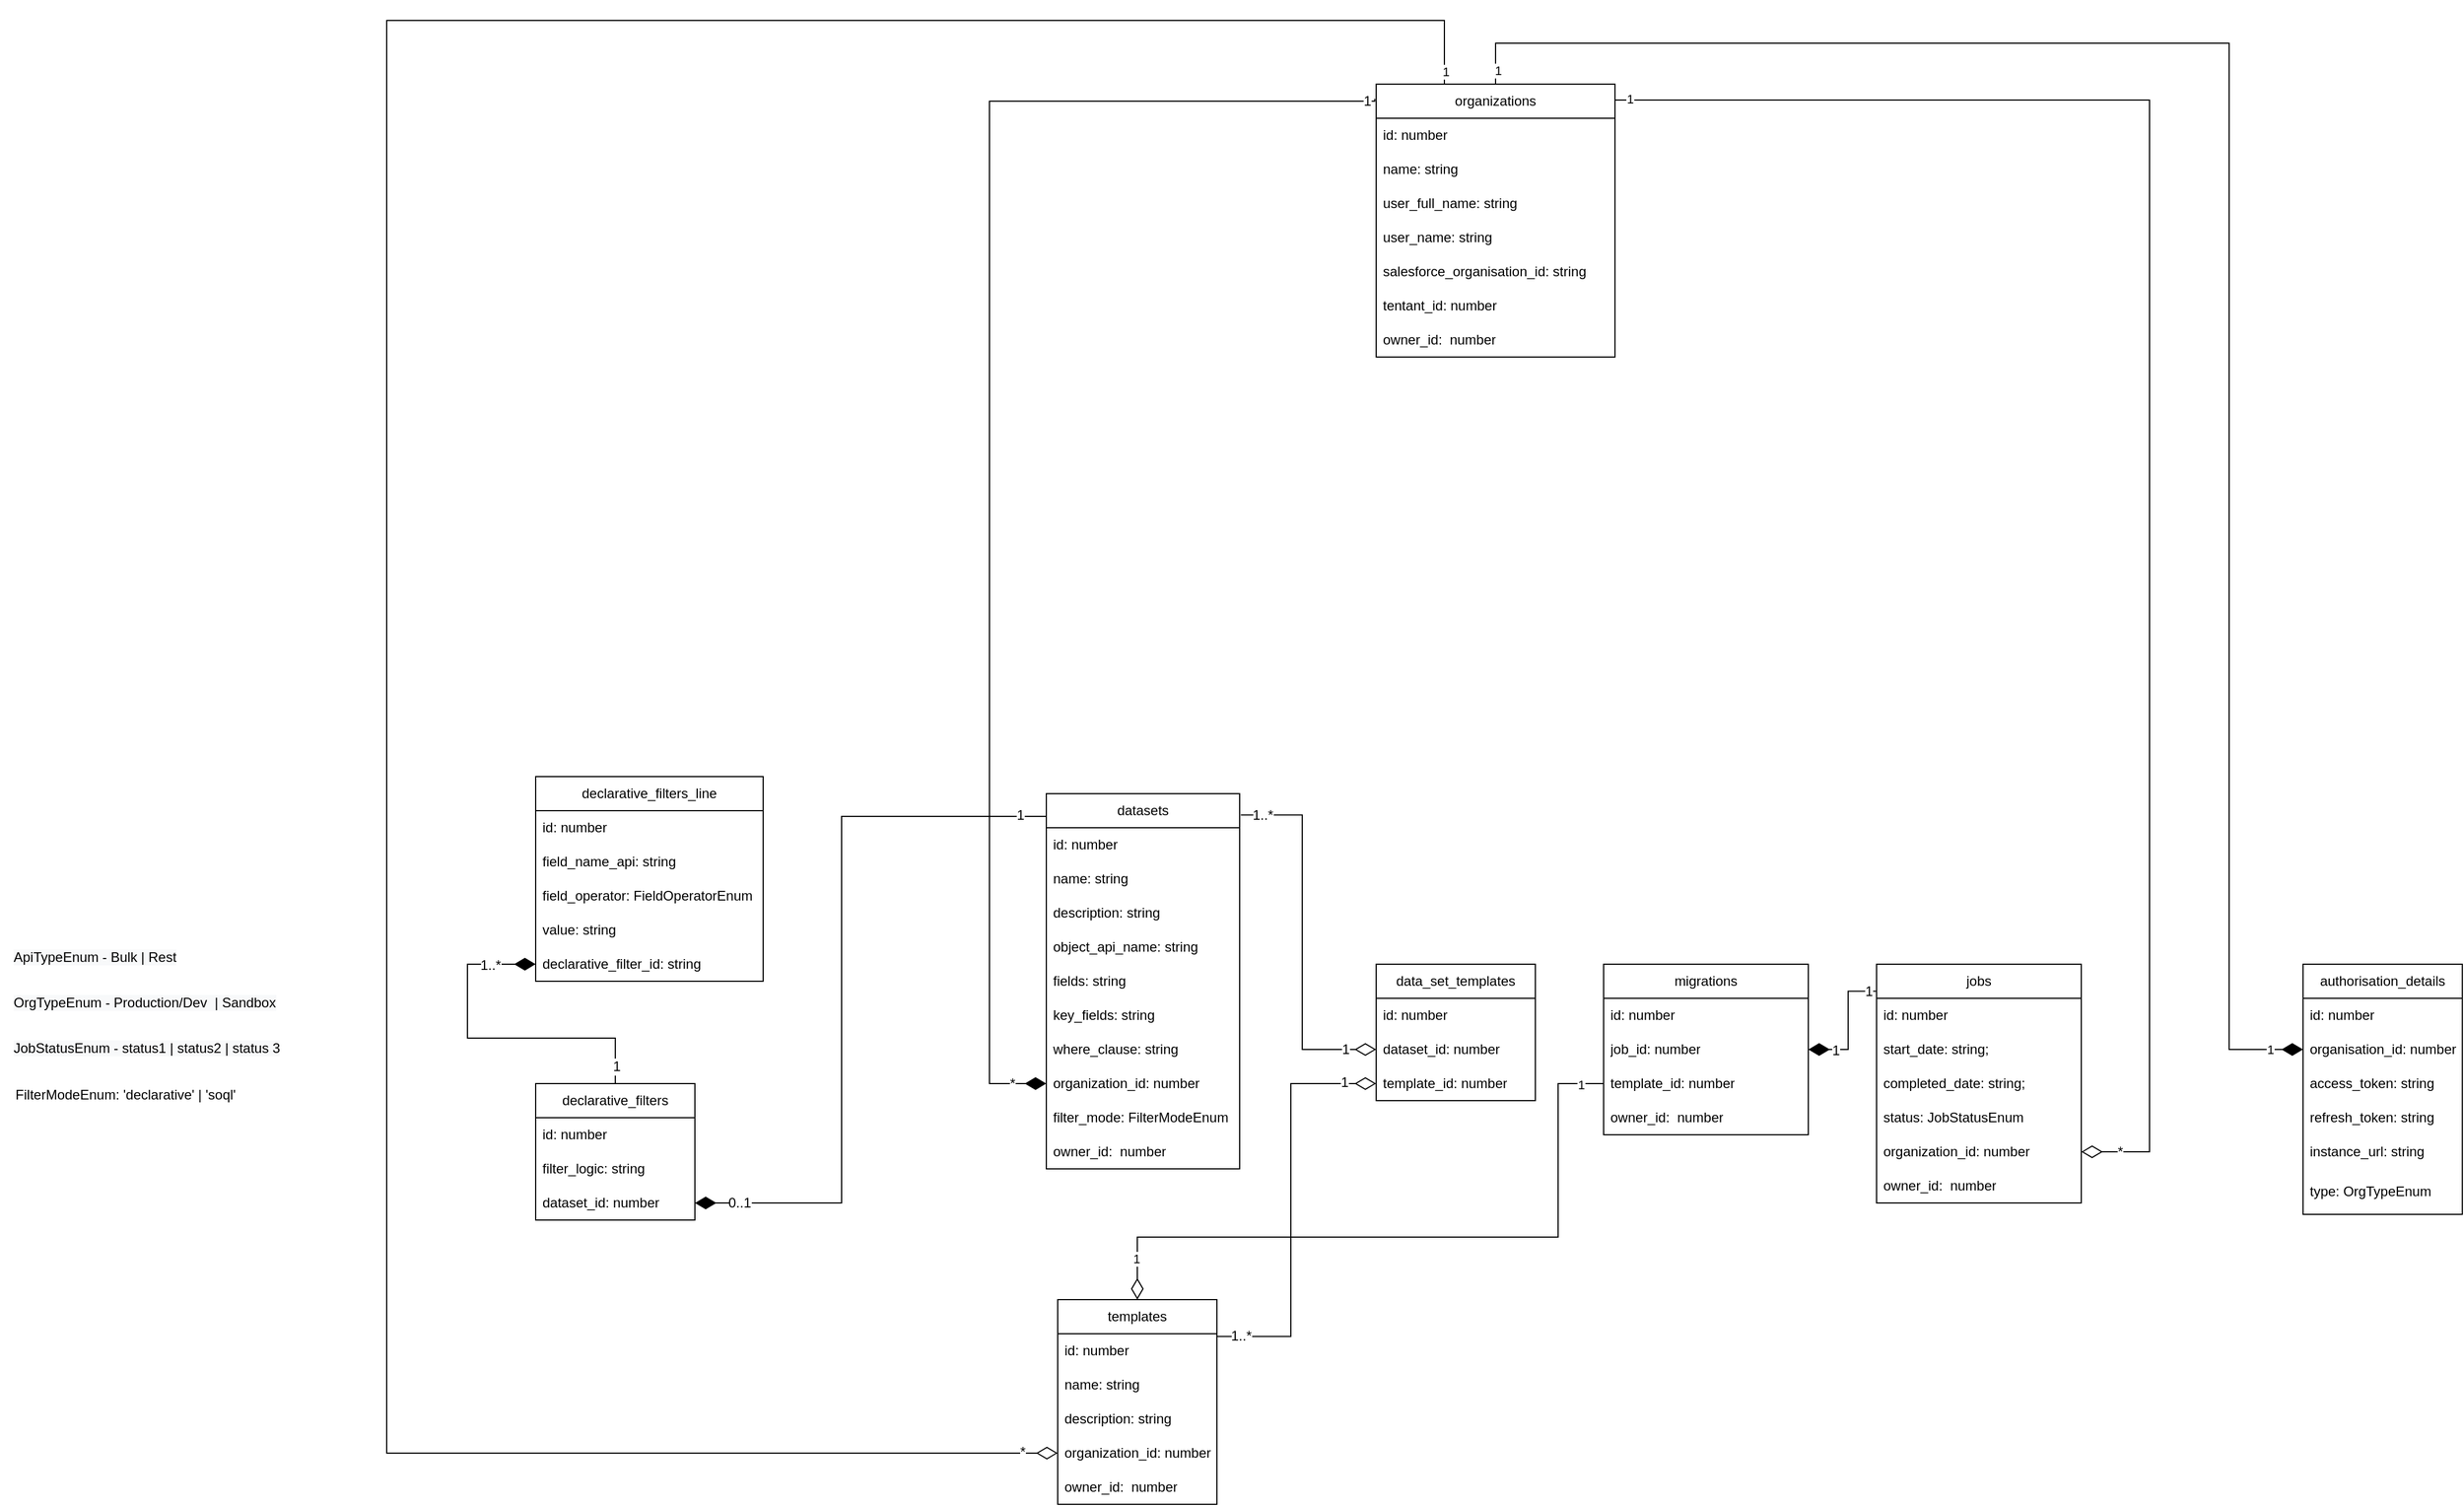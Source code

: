 <mxfile version="20.6.0" type="github">
  <diagram name="Page-1" id="e7e014a7-5840-1c2e-5031-d8a46d1fe8dd">
    <mxGraphModel dx="4011" dy="5071" grid="1" gridSize="10" guides="1" tooltips="1" connect="1" arrows="1" fold="1" page="1" pageScale="1" pageWidth="1169" pageHeight="826" background="#FFFFFF" math="0" shadow="0">
      <root>
        <mxCell id="0" />
        <mxCell id="1" parent="0" />
        <mxCell id="zXjXQGAB1eJmzjoNLeGS-54" style="edgeStyle=orthogonalEdgeStyle;rounded=0;orthogonalLoop=1;jettySize=auto;html=1;entryX=0;entryY=0.5;entryDx=0;entryDy=0;exitX=1.006;exitY=0.057;exitDx=0;exitDy=0;exitPerimeter=0;endArrow=diamondThin;endFill=0;endSize=16;" parent="1" source="zXjXQGAB1eJmzjoNLeGS-1" target="zXjXQGAB1eJmzjoNLeGS-10" edge="1">
          <mxGeometry relative="1" as="geometry" />
        </mxCell>
        <mxCell id="zXjXQGAB1eJmzjoNLeGS-259" value="1" style="edgeLabel;html=1;align=center;verticalAlign=middle;resizable=0;points=[];fontSize=12;" parent="zXjXQGAB1eJmzjoNLeGS-54" vertex="1" connectable="0">
          <mxGeometry x="0.83" relative="1" as="geometry">
            <mxPoint as="offset" />
          </mxGeometry>
        </mxCell>
        <mxCell id="zXjXQGAB1eJmzjoNLeGS-265" value="1..*" style="edgeLabel;html=1;align=center;verticalAlign=middle;resizable=0;points=[];fontSize=12;" parent="zXjXQGAB1eJmzjoNLeGS-54" vertex="1" connectable="0">
          <mxGeometry x="-0.936" relative="1" as="geometry">
            <mxPoint x="8" as="offset" />
          </mxGeometry>
        </mxCell>
        <mxCell id="zXjXQGAB1eJmzjoNLeGS-239" style="edgeStyle=orthogonalEdgeStyle;rounded=0;orthogonalLoop=1;jettySize=auto;html=1;entryX=1;entryY=0.5;entryDx=0;entryDy=0;strokeWidth=1;fontSize=12;endArrow=diamondThin;endFill=1;endSize=16;" parent="1" source="zXjXQGAB1eJmzjoNLeGS-1" target="zXjXQGAB1eJmzjoNLeGS-218" edge="1">
          <mxGeometry relative="1" as="geometry">
            <Array as="points">
              <mxPoint x="-840" y="-2610" />
              <mxPoint x="-840" y="-2270" />
            </Array>
          </mxGeometry>
        </mxCell>
        <mxCell id="zXjXQGAB1eJmzjoNLeGS-263" value="0..1" style="edgeLabel;html=1;align=center;verticalAlign=middle;resizable=0;points=[];fontSize=12;" parent="zXjXQGAB1eJmzjoNLeGS-239" vertex="1" connectable="0">
          <mxGeometry x="0.868" y="-1" relative="1" as="geometry">
            <mxPoint x="-4" y="1" as="offset" />
          </mxGeometry>
        </mxCell>
        <mxCell id="zXjXQGAB1eJmzjoNLeGS-264" value="1" style="edgeLabel;html=1;align=center;verticalAlign=middle;resizable=0;points=[];fontSize=12;" parent="zXjXQGAB1eJmzjoNLeGS-239" vertex="1" connectable="0">
          <mxGeometry x="-0.898" y="-1" relative="1" as="geometry">
            <mxPoint x="10" as="offset" />
          </mxGeometry>
        </mxCell>
        <mxCell id="zXjXQGAB1eJmzjoNLeGS-1" value="datasets" style="swimlane;fontStyle=0;childLayout=stackLayout;horizontal=1;startSize=30;horizontalStack=0;resizeParent=1;resizeParentMax=0;resizeLast=0;collapsible=1;marginBottom=0;whiteSpace=wrap;html=1;strokeColor=default;" parent="1" vertex="1">
          <mxGeometry x="-660" y="-2630" width="170" height="330" as="geometry">
            <mxRectangle x="-750" y="-2430" width="180" height="30" as="alternateBounds" />
          </mxGeometry>
        </mxCell>
        <mxCell id="zXjXQGAB1eJmzjoNLeGS-3" value="id: number" style="text;strokeColor=none;fillColor=none;align=left;verticalAlign=middle;spacingLeft=4;spacingRight=4;overflow=hidden;points=[[0,0.5],[1,0.5]];portConstraint=eastwest;rotatable=0;whiteSpace=wrap;html=1;" parent="zXjXQGAB1eJmzjoNLeGS-1" vertex="1">
          <mxGeometry y="30" width="170" height="30" as="geometry" />
        </mxCell>
        <mxCell id="zXjXQGAB1eJmzjoNLeGS-4" value="name: string" style="text;strokeColor=none;fillColor=none;align=left;verticalAlign=middle;spacingLeft=4;spacingRight=4;overflow=hidden;points=[[0,0.5],[1,0.5]];portConstraint=eastwest;rotatable=0;whiteSpace=wrap;html=1;" parent="zXjXQGAB1eJmzjoNLeGS-1" vertex="1">
          <mxGeometry y="60" width="170" height="30" as="geometry" />
        </mxCell>
        <mxCell id="zXjXQGAB1eJmzjoNLeGS-35" value="description: string" style="text;strokeColor=none;fillColor=none;align=left;verticalAlign=middle;spacingLeft=4;spacingRight=4;overflow=hidden;points=[[0,0.5],[1,0.5]];portConstraint=eastwest;rotatable=0;whiteSpace=wrap;html=1;" parent="zXjXQGAB1eJmzjoNLeGS-1" vertex="1">
          <mxGeometry y="90" width="170" height="30" as="geometry" />
        </mxCell>
        <mxCell id="zXjXQGAB1eJmzjoNLeGS-34" value="object_api_name: string&amp;nbsp;" style="text;strokeColor=none;fillColor=none;align=left;verticalAlign=middle;spacingLeft=4;spacingRight=4;overflow=hidden;points=[[0,0.5],[1,0.5]];portConstraint=eastwest;rotatable=0;whiteSpace=wrap;html=1;" parent="zXjXQGAB1eJmzjoNLeGS-1" vertex="1">
          <mxGeometry y="120" width="170" height="30" as="geometry" />
        </mxCell>
        <mxCell id="zXjXQGAB1eJmzjoNLeGS-32" value="fields: string" style="text;strokeColor=none;fillColor=none;align=left;verticalAlign=middle;spacingLeft=4;spacingRight=4;overflow=hidden;points=[[0,0.5],[1,0.5]];portConstraint=eastwest;rotatable=0;whiteSpace=wrap;html=1;" parent="zXjXQGAB1eJmzjoNLeGS-1" vertex="1">
          <mxGeometry y="150" width="170" height="30" as="geometry" />
        </mxCell>
        <mxCell id="zXjXQGAB1eJmzjoNLeGS-214" value="key_fields: string" style="text;strokeColor=none;fillColor=none;align=left;verticalAlign=middle;spacingLeft=4;spacingRight=4;overflow=hidden;points=[[0,0.5],[1,0.5]];portConstraint=eastwest;rotatable=0;whiteSpace=wrap;html=1;" parent="zXjXQGAB1eJmzjoNLeGS-1" vertex="1">
          <mxGeometry y="180" width="170" height="30" as="geometry" />
        </mxCell>
        <mxCell id="zXjXQGAB1eJmzjoNLeGS-36" value="where_clause: string" style="text;strokeColor=none;fillColor=none;align=left;verticalAlign=middle;spacingLeft=4;spacingRight=4;overflow=hidden;points=[[0,0.5],[1,0.5]];portConstraint=eastwest;rotatable=0;whiteSpace=wrap;html=1;" parent="zXjXQGAB1eJmzjoNLeGS-1" vertex="1">
          <mxGeometry y="210" width="170" height="30" as="geometry" />
        </mxCell>
        <mxCell id="zXjXQGAB1eJmzjoNLeGS-76" value="organization_id: number" style="text;strokeColor=none;fillColor=none;align=left;verticalAlign=middle;spacingLeft=4;spacingRight=4;overflow=hidden;points=[[0,0.5],[1,0.5]];portConstraint=eastwest;rotatable=0;whiteSpace=wrap;html=1;" parent="zXjXQGAB1eJmzjoNLeGS-1" vertex="1">
          <mxGeometry y="240" width="170" height="30" as="geometry" />
        </mxCell>
        <mxCell id="zXjXQGAB1eJmzjoNLeGS-43" value="filter_mode: FilterModeEnum" style="text;strokeColor=none;fillColor=none;align=left;verticalAlign=middle;spacingLeft=4;spacingRight=4;overflow=hidden;points=[[0,0.5],[1,0.5]];portConstraint=eastwest;rotatable=0;whiteSpace=wrap;html=1;" parent="zXjXQGAB1eJmzjoNLeGS-1" vertex="1">
          <mxGeometry y="270" width="170" height="30" as="geometry" />
        </mxCell>
        <mxCell id="zXjXQGAB1eJmzjoNLeGS-188" value="owner_id:&amp;nbsp; number" style="text;strokeColor=none;fillColor=none;align=left;verticalAlign=middle;spacingLeft=4;spacingRight=4;overflow=hidden;points=[[0,0.5],[1,0.5]];portConstraint=eastwest;rotatable=0;whiteSpace=wrap;html=1;" parent="zXjXQGAB1eJmzjoNLeGS-1" vertex="1">
          <mxGeometry y="300" width="170" height="30" as="geometry" />
        </mxCell>
        <mxCell id="zXjXQGAB1eJmzjoNLeGS-55" style="edgeStyle=orthogonalEdgeStyle;rounded=0;orthogonalLoop=1;jettySize=auto;html=1;entryX=0;entryY=0.5;entryDx=0;entryDy=0;exitX=0.996;exitY=0.18;exitDx=0;exitDy=0;exitPerimeter=0;endArrow=diamondThin;endFill=0;endSize=16;" parent="1" source="zXjXQGAB1eJmzjoNLeGS-5" target="zXjXQGAB1eJmzjoNLeGS-39" edge="1">
          <mxGeometry relative="1" as="geometry" />
        </mxCell>
        <mxCell id="zXjXQGAB1eJmzjoNLeGS-260" value="1" style="edgeLabel;html=1;align=center;verticalAlign=middle;resizable=0;points=[];fontSize=12;" parent="zXjXQGAB1eJmzjoNLeGS-55" vertex="1" connectable="0">
          <mxGeometry x="0.847" y="1" relative="1" as="geometry">
            <mxPoint as="offset" />
          </mxGeometry>
        </mxCell>
        <mxCell id="zXjXQGAB1eJmzjoNLeGS-268" value="1..*" style="edgeLabel;html=1;align=center;verticalAlign=middle;resizable=0;points=[];fontSize=12;" parent="zXjXQGAB1eJmzjoNLeGS-55" vertex="1" connectable="0">
          <mxGeometry x="-0.923" y="1" relative="1" as="geometry">
            <mxPoint x="7" as="offset" />
          </mxGeometry>
        </mxCell>
        <mxCell id="zXjXQGAB1eJmzjoNLeGS-5" value="templates" style="swimlane;fontStyle=0;childLayout=stackLayout;horizontal=1;startSize=30;horizontalStack=0;resizeParent=1;resizeParentMax=0;resizeLast=0;collapsible=1;marginBottom=0;whiteSpace=wrap;html=1;strokeColor=default;" parent="1" vertex="1">
          <mxGeometry x="-650" y="-2185" width="140" height="180" as="geometry">
            <mxRectangle x="-760" y="-2170" width="180" height="30" as="alternateBounds" />
          </mxGeometry>
        </mxCell>
        <mxCell id="zXjXQGAB1eJmzjoNLeGS-6" value="id: number" style="text;strokeColor=none;fillColor=none;align=left;verticalAlign=middle;spacingLeft=4;spacingRight=4;overflow=hidden;points=[[0,0.5],[1,0.5]];portConstraint=eastwest;rotatable=0;whiteSpace=wrap;html=1;" parent="zXjXQGAB1eJmzjoNLeGS-5" vertex="1">
          <mxGeometry y="30" width="140" height="30" as="geometry" />
        </mxCell>
        <mxCell id="zXjXQGAB1eJmzjoNLeGS-7" value="name: string" style="text;strokeColor=none;fillColor=none;align=left;verticalAlign=middle;spacingLeft=4;spacingRight=4;overflow=hidden;points=[[0,0.5],[1,0.5]];portConstraint=eastwest;rotatable=0;whiteSpace=wrap;html=1;" parent="zXjXQGAB1eJmzjoNLeGS-5" vertex="1">
          <mxGeometry y="60" width="140" height="30" as="geometry" />
        </mxCell>
        <mxCell id="zXjXQGAB1eJmzjoNLeGS-138" value="description: string" style="text;strokeColor=none;fillColor=none;align=left;verticalAlign=middle;spacingLeft=4;spacingRight=4;overflow=hidden;points=[[0,0.5],[1,0.5]];portConstraint=eastwest;rotatable=0;whiteSpace=wrap;html=1;" parent="zXjXQGAB1eJmzjoNLeGS-5" vertex="1">
          <mxGeometry y="90" width="140" height="30" as="geometry" />
        </mxCell>
        <mxCell id="zXjXQGAB1eJmzjoNLeGS-184" value="organization_id: number" style="text;strokeColor=none;fillColor=none;align=left;verticalAlign=middle;spacingLeft=4;spacingRight=4;overflow=hidden;points=[[0,0.5],[1,0.5]];portConstraint=eastwest;rotatable=0;whiteSpace=wrap;html=1;" parent="zXjXQGAB1eJmzjoNLeGS-5" vertex="1">
          <mxGeometry y="120" width="140" height="30" as="geometry" />
        </mxCell>
        <mxCell id="zXjXQGAB1eJmzjoNLeGS-195" value="owner_id:&amp;nbsp; number" style="text;strokeColor=none;fillColor=none;align=left;verticalAlign=middle;spacingLeft=4;spacingRight=4;overflow=hidden;points=[[0,0.5],[1,0.5]];portConstraint=eastwest;rotatable=0;whiteSpace=wrap;html=1;" parent="zXjXQGAB1eJmzjoNLeGS-5" vertex="1">
          <mxGeometry y="150" width="140" height="30" as="geometry" />
        </mxCell>
        <mxCell id="zXjXQGAB1eJmzjoNLeGS-8" value="data_set_templates" style="swimlane;fontStyle=0;childLayout=stackLayout;horizontal=1;startSize=30;horizontalStack=0;resizeParent=1;resizeParentMax=0;resizeLast=0;collapsible=1;marginBottom=0;whiteSpace=wrap;html=1;strokeColor=default;" parent="1" vertex="1">
          <mxGeometry x="-370" y="-2480" width="140" height="120" as="geometry">
            <mxRectangle x="-460" y="-2330" width="180" height="30" as="alternateBounds" />
          </mxGeometry>
        </mxCell>
        <mxCell id="zXjXQGAB1eJmzjoNLeGS-9" value="id: number" style="text;strokeColor=none;fillColor=none;align=left;verticalAlign=middle;spacingLeft=4;spacingRight=4;overflow=hidden;points=[[0,0.5],[1,0.5]];portConstraint=eastwest;rotatable=0;whiteSpace=wrap;html=1;" parent="zXjXQGAB1eJmzjoNLeGS-8" vertex="1">
          <mxGeometry y="30" width="140" height="30" as="geometry" />
        </mxCell>
        <mxCell id="zXjXQGAB1eJmzjoNLeGS-10" value="dataset_id: number" style="text;strokeColor=none;fillColor=none;align=left;verticalAlign=middle;spacingLeft=4;spacingRight=4;overflow=hidden;points=[[0,0.5],[1,0.5]];portConstraint=eastwest;rotatable=0;whiteSpace=wrap;html=1;" parent="zXjXQGAB1eJmzjoNLeGS-8" vertex="1">
          <mxGeometry y="60" width="140" height="30" as="geometry" />
        </mxCell>
        <mxCell id="zXjXQGAB1eJmzjoNLeGS-39" value="template_id: number" style="text;strokeColor=none;fillColor=none;align=left;verticalAlign=middle;spacingLeft=4;spacingRight=4;overflow=hidden;points=[[0,0.5],[1,0.5]];portConstraint=eastwest;rotatable=0;whiteSpace=wrap;html=1;" parent="zXjXQGAB1eJmzjoNLeGS-8" vertex="1">
          <mxGeometry y="90" width="140" height="30" as="geometry" />
        </mxCell>
        <mxCell id="zXjXQGAB1eJmzjoNLeGS-147" style="edgeStyle=orthogonalEdgeStyle;rounded=0;orthogonalLoop=1;jettySize=auto;html=1;entryX=1;entryY=0.5;entryDx=0;entryDy=0;strokeWidth=1;fontSize=12;endArrow=diamondThin;endFill=1;endSize=16;exitX=-0.003;exitY=0.113;exitDx=0;exitDy=0;exitPerimeter=0;" parent="1" source="zXjXQGAB1eJmzjoNLeGS-11" target="zXjXQGAB1eJmzjoNLeGS-83" edge="1">
          <mxGeometry relative="1" as="geometry" />
        </mxCell>
        <mxCell id="zXjXQGAB1eJmzjoNLeGS-254" value="1" style="edgeLabel;html=1;align=center;verticalAlign=middle;resizable=0;points=[];fontSize=12;" parent="zXjXQGAB1eJmzjoNLeGS-147" vertex="1" connectable="0">
          <mxGeometry x="-0.872" relative="1" as="geometry">
            <mxPoint as="offset" />
          </mxGeometry>
        </mxCell>
        <mxCell id="zXjXQGAB1eJmzjoNLeGS-255" value="1" style="edgeLabel;html=1;align=center;verticalAlign=middle;resizable=0;points=[];fontSize=12;" parent="zXjXQGAB1eJmzjoNLeGS-147" vertex="1" connectable="0">
          <mxGeometry x="0.575" y="1" relative="1" as="geometry">
            <mxPoint as="offset" />
          </mxGeometry>
        </mxCell>
        <mxCell id="zXjXQGAB1eJmzjoNLeGS-11" value="jobs" style="swimlane;fontStyle=0;childLayout=stackLayout;horizontal=1;startSize=30;horizontalStack=0;resizeParent=1;resizeParentMax=0;resizeLast=0;collapsible=1;marginBottom=0;whiteSpace=wrap;html=1;strokeColor=default;" parent="1" vertex="1">
          <mxGeometry x="70" y="-2480" width="180" height="210" as="geometry">
            <mxRectangle x="-180" y="-2360" width="180" height="30" as="alternateBounds" />
          </mxGeometry>
        </mxCell>
        <mxCell id="zXjXQGAB1eJmzjoNLeGS-12" value="id: number" style="text;strokeColor=none;fillColor=none;align=left;verticalAlign=middle;spacingLeft=4;spacingRight=4;overflow=hidden;points=[[0,0.5],[1,0.5]];portConstraint=eastwest;rotatable=0;whiteSpace=wrap;html=1;" parent="zXjXQGAB1eJmzjoNLeGS-11" vertex="1">
          <mxGeometry y="30" width="180" height="30" as="geometry" />
        </mxCell>
        <mxCell id="zXjXQGAB1eJmzjoNLeGS-120" value="start_date: string;" style="text;strokeColor=none;fillColor=none;align=left;verticalAlign=middle;spacingLeft=4;spacingRight=4;overflow=hidden;points=[[0,0.5],[1,0.5]];portConstraint=eastwest;rotatable=0;whiteSpace=wrap;html=1;" parent="zXjXQGAB1eJmzjoNLeGS-11" vertex="1">
          <mxGeometry y="60" width="180" height="30" as="geometry" />
        </mxCell>
        <mxCell id="zXjXQGAB1eJmzjoNLeGS-13" value="completed_date: string;" style="text;strokeColor=none;fillColor=none;align=left;verticalAlign=middle;spacingLeft=4;spacingRight=4;overflow=hidden;points=[[0,0.5],[1,0.5]];portConstraint=eastwest;rotatable=0;whiteSpace=wrap;html=1;" parent="zXjXQGAB1eJmzjoNLeGS-11" vertex="1">
          <mxGeometry y="90" width="180" height="30" as="geometry" />
        </mxCell>
        <mxCell id="zXjXQGAB1eJmzjoNLeGS-42" value="status: JobStatusEnum" style="text;strokeColor=none;fillColor=none;align=left;verticalAlign=middle;spacingLeft=4;spacingRight=4;overflow=hidden;points=[[0,0.5],[1,0.5]];portConstraint=eastwest;rotatable=0;whiteSpace=wrap;html=1;" parent="zXjXQGAB1eJmzjoNLeGS-11" vertex="1">
          <mxGeometry y="120" width="180" height="30" as="geometry" />
        </mxCell>
        <mxCell id="zXjXQGAB1eJmzjoNLeGS-175" value="organization_id: number" style="text;strokeColor=none;fillColor=none;align=left;verticalAlign=middle;spacingLeft=4;spacingRight=4;overflow=hidden;points=[[0,0.5],[1,0.5]];portConstraint=eastwest;rotatable=0;whiteSpace=wrap;html=1;" parent="zXjXQGAB1eJmzjoNLeGS-11" vertex="1">
          <mxGeometry y="150" width="180" height="30" as="geometry" />
        </mxCell>
        <mxCell id="zXjXQGAB1eJmzjoNLeGS-199" value="owner_id:&amp;nbsp; number" style="text;strokeColor=none;fillColor=none;align=left;verticalAlign=middle;spacingLeft=4;spacingRight=4;overflow=hidden;points=[[0,0.5],[1,0.5]];portConstraint=eastwest;rotatable=0;whiteSpace=wrap;html=1;" parent="zXjXQGAB1eJmzjoNLeGS-11" vertex="1">
          <mxGeometry y="180" width="180" height="30" as="geometry" />
        </mxCell>
        <mxCell id="zXjXQGAB1eJmzjoNLeGS-176" style="edgeStyle=orthogonalEdgeStyle;rounded=0;orthogonalLoop=1;jettySize=auto;html=1;entryX=1;entryY=0.5;entryDx=0;entryDy=0;strokeWidth=1;fontSize=12;endArrow=diamondThin;endFill=0;endSize=16;exitX=1;exitY=0;exitDx=0;exitDy=0;" parent="1" source="zXjXQGAB1eJmzjoNLeGS-14" target="zXjXQGAB1eJmzjoNLeGS-175" edge="1">
          <mxGeometry relative="1" as="geometry">
            <Array as="points">
              <mxPoint x="-220" y="-3240" />
              <mxPoint x="310" y="-3240" />
              <mxPoint x="310" y="-2315" />
            </Array>
          </mxGeometry>
        </mxCell>
        <mxCell id="zXjXQGAB1eJmzjoNLeGS-249" value="*" style="edgeLabel;html=1;align=center;verticalAlign=middle;resizable=0;points=[];fontSize=12;" parent="zXjXQGAB1eJmzjoNLeGS-176" vertex="1" connectable="0">
          <mxGeometry x="0.957" relative="1" as="geometry">
            <mxPoint as="offset" />
          </mxGeometry>
        </mxCell>
        <mxCell id="YfnK0ynVufM1lqUL4zJp-10" value="1" style="edgeLabel;html=1;align=center;verticalAlign=middle;resizable=0;points=[];" parent="zXjXQGAB1eJmzjoNLeGS-176" vertex="1" connectable="0">
          <mxGeometry x="-0.815" y="1" relative="1" as="geometry">
            <mxPoint as="offset" />
          </mxGeometry>
        </mxCell>
        <mxCell id="zXjXQGAB1eJmzjoNLeGS-185" style="edgeStyle=orthogonalEdgeStyle;rounded=0;orthogonalLoop=1;jettySize=auto;html=1;entryX=0;entryY=0.5;entryDx=0;entryDy=0;strokeWidth=1;fontSize=12;endArrow=diamondThin;endFill=0;endSize=16;exitX=0.398;exitY=0;exitDx=0;exitDy=0;exitPerimeter=0;" parent="1" source="zXjXQGAB1eJmzjoNLeGS-14" target="zXjXQGAB1eJmzjoNLeGS-184" edge="1">
          <mxGeometry relative="1" as="geometry">
            <Array as="points">
              <mxPoint x="-310" y="-3310" />
              <mxPoint x="-1240" y="-3310" />
              <mxPoint x="-1240" y="-2050" />
            </Array>
          </mxGeometry>
        </mxCell>
        <mxCell id="zXjXQGAB1eJmzjoNLeGS-247" value="*" style="edgeLabel;html=1;align=center;verticalAlign=middle;resizable=0;points=[];fontSize=12;" parent="zXjXQGAB1eJmzjoNLeGS-185" vertex="1" connectable="0">
          <mxGeometry x="0.978" y="1" relative="1" as="geometry">
            <mxPoint as="offset" />
          </mxGeometry>
        </mxCell>
        <mxCell id="YfnK0ynVufM1lqUL4zJp-7" value="1" style="edgeLabel;html=1;align=center;verticalAlign=middle;resizable=0;points=[];" parent="zXjXQGAB1eJmzjoNLeGS-185" vertex="1" connectable="0">
          <mxGeometry x="-0.976" y="-1" relative="1" as="geometry">
            <mxPoint as="offset" />
          </mxGeometry>
        </mxCell>
        <mxCell id="YfnK0ynVufM1lqUL4zJp-6" style="edgeStyle=orthogonalEdgeStyle;rounded=0;orthogonalLoop=1;jettySize=auto;html=1;entryX=0;entryY=0.5;entryDx=0;entryDy=0;endArrow=diamondThin;endFill=1;endSize=16;exitX=0.5;exitY=0;exitDx=0;exitDy=0;" parent="1" source="zXjXQGAB1eJmzjoNLeGS-14" target="zXjXQGAB1eJmzjoNLeGS-177" edge="1">
          <mxGeometry relative="1" as="geometry">
            <Array as="points">
              <mxPoint x="-265" y="-3290" />
              <mxPoint x="380" y="-3290" />
              <mxPoint x="380" y="-2405" />
            </Array>
          </mxGeometry>
        </mxCell>
        <mxCell id="YfnK0ynVufM1lqUL4zJp-8" value="1" style="edgeLabel;html=1;align=center;verticalAlign=middle;resizable=0;points=[];" parent="YfnK0ynVufM1lqUL4zJp-6" vertex="1" connectable="0">
          <mxGeometry x="-0.985" y="-2" relative="1" as="geometry">
            <mxPoint as="offset" />
          </mxGeometry>
        </mxCell>
        <mxCell id="YfnK0ynVufM1lqUL4zJp-9" value="1" style="edgeLabel;html=1;align=center;verticalAlign=middle;resizable=0;points=[];" parent="YfnK0ynVufM1lqUL4zJp-6" vertex="1" connectable="0">
          <mxGeometry x="0.964" relative="1" as="geometry">
            <mxPoint as="offset" />
          </mxGeometry>
        </mxCell>
        <mxCell id="zXjXQGAB1eJmzjoNLeGS-14" value="organizations" style="swimlane;fontStyle=0;childLayout=stackLayout;horizontal=1;startSize=30;horizontalStack=0;resizeParent=1;resizeParentMax=0;resizeLast=0;collapsible=1;marginBottom=0;whiteSpace=wrap;html=1;strokeColor=default;" parent="1" vertex="1">
          <mxGeometry x="-370" y="-3254" width="210" height="240" as="geometry">
            <mxRectangle x="90" y="-2360" width="180" height="30" as="alternateBounds" />
          </mxGeometry>
        </mxCell>
        <mxCell id="zXjXQGAB1eJmzjoNLeGS-15" value="id: number" style="text;strokeColor=none;fillColor=none;align=left;verticalAlign=middle;spacingLeft=4;spacingRight=4;overflow=hidden;points=[[0,0.5],[1,0.5]];portConstraint=eastwest;rotatable=0;whiteSpace=wrap;html=1;" parent="zXjXQGAB1eJmzjoNLeGS-14" vertex="1">
          <mxGeometry y="30" width="210" height="30" as="geometry" />
        </mxCell>
        <mxCell id="zXjXQGAB1eJmzjoNLeGS-16" value="name: string" style="text;strokeColor=none;fillColor=none;align=left;verticalAlign=middle;spacingLeft=4;spacingRight=4;overflow=hidden;points=[[0,0.5],[1,0.5]];portConstraint=eastwest;rotatable=0;whiteSpace=wrap;html=1;" parent="zXjXQGAB1eJmzjoNLeGS-14" vertex="1">
          <mxGeometry y="60" width="210" height="30" as="geometry" />
        </mxCell>
        <mxCell id="zXjXQGAB1eJmzjoNLeGS-21" value="user_full_name: string" style="text;strokeColor=none;fillColor=none;align=left;verticalAlign=middle;spacingLeft=4;spacingRight=4;overflow=hidden;points=[[0,0.5],[1,0.5]];portConstraint=eastwest;rotatable=0;whiteSpace=wrap;html=1;" parent="zXjXQGAB1eJmzjoNLeGS-14" vertex="1">
          <mxGeometry y="90" width="210" height="30" as="geometry" />
        </mxCell>
        <mxCell id="zXjXQGAB1eJmzjoNLeGS-33" value="user_name: string" style="text;strokeColor=none;fillColor=none;align=left;verticalAlign=middle;spacingLeft=4;spacingRight=4;overflow=hidden;points=[[0,0.5],[1,0.5]];portConstraint=eastwest;rotatable=0;whiteSpace=wrap;html=1;" parent="zXjXQGAB1eJmzjoNLeGS-14" vertex="1">
          <mxGeometry y="120" width="210" height="30" as="geometry" />
        </mxCell>
        <mxCell id="zXjXQGAB1eJmzjoNLeGS-22" value="salesforce_organisation_id: string" style="text;strokeColor=none;fillColor=none;align=left;verticalAlign=middle;spacingLeft=4;spacingRight=4;overflow=hidden;points=[[0,0.5],[1,0.5]];portConstraint=eastwest;rotatable=0;whiteSpace=wrap;html=1;" parent="zXjXQGAB1eJmzjoNLeGS-14" vertex="1">
          <mxGeometry y="150" width="210" height="30" as="geometry" />
        </mxCell>
        <mxCell id="zXjXQGAB1eJmzjoNLeGS-310" value="tentant_id: number" style="text;strokeColor=none;fillColor=none;align=left;verticalAlign=middle;spacingLeft=4;spacingRight=4;overflow=hidden;points=[[0,0.5],[1,0.5]];portConstraint=eastwest;rotatable=0;whiteSpace=wrap;html=1;" parent="zXjXQGAB1eJmzjoNLeGS-14" vertex="1">
          <mxGeometry y="180" width="210" height="30" as="geometry" />
        </mxCell>
        <mxCell id="zXjXQGAB1eJmzjoNLeGS-201" value="owner_id:&amp;nbsp; number" style="text;strokeColor=none;fillColor=none;align=left;verticalAlign=middle;spacingLeft=4;spacingRight=4;overflow=hidden;points=[[0,0.5],[1,0.5]];portConstraint=eastwest;rotatable=0;whiteSpace=wrap;html=1;" parent="zXjXQGAB1eJmzjoNLeGS-14" vertex="1">
          <mxGeometry y="210" width="210" height="30" as="geometry" />
        </mxCell>
        <mxCell id="zXjXQGAB1eJmzjoNLeGS-17" value="authorisation_details" style="swimlane;fontStyle=0;childLayout=stackLayout;horizontal=1;startSize=30;horizontalStack=0;resizeParent=1;resizeParentMax=0;resizeLast=0;collapsible=1;marginBottom=0;whiteSpace=wrap;html=1;strokeColor=default;" parent="1" vertex="1">
          <mxGeometry x="445" y="-2480" width="140" height="220" as="geometry">
            <mxRectangle x="100" y="-2120" width="180" height="30" as="alternateBounds" />
          </mxGeometry>
        </mxCell>
        <mxCell id="zXjXQGAB1eJmzjoNLeGS-19" value="id: number" style="text;strokeColor=none;fillColor=none;align=left;verticalAlign=middle;spacingLeft=4;spacingRight=4;overflow=hidden;points=[[0,0.5],[1,0.5]];portConstraint=eastwest;rotatable=0;whiteSpace=wrap;html=1;" parent="zXjXQGAB1eJmzjoNLeGS-17" vertex="1">
          <mxGeometry y="30" width="140" height="30" as="geometry" />
        </mxCell>
        <mxCell id="zXjXQGAB1eJmzjoNLeGS-177" value="organisation_id: number" style="text;strokeColor=none;fillColor=none;align=left;verticalAlign=middle;spacingLeft=4;spacingRight=4;overflow=hidden;points=[[0,0.5],[1,0.5]];portConstraint=eastwest;rotatable=0;whiteSpace=wrap;html=1;" parent="zXjXQGAB1eJmzjoNLeGS-17" vertex="1">
          <mxGeometry y="60" width="140" height="30" as="geometry" />
        </mxCell>
        <mxCell id="zXjXQGAB1eJmzjoNLeGS-24" value="access_token: string" style="text;strokeColor=none;fillColor=none;align=left;verticalAlign=middle;spacingLeft=4;spacingRight=4;overflow=hidden;points=[[0,0.5],[1,0.5]];portConstraint=eastwest;rotatable=0;whiteSpace=wrap;html=1;" parent="zXjXQGAB1eJmzjoNLeGS-17" vertex="1">
          <mxGeometry y="90" width="140" height="30" as="geometry" />
        </mxCell>
        <mxCell id="zXjXQGAB1eJmzjoNLeGS-29" value="refresh_token: string" style="text;strokeColor=none;fillColor=none;align=left;verticalAlign=middle;spacingLeft=4;spacingRight=4;overflow=hidden;points=[[0,0.5],[1,0.5]];portConstraint=eastwest;rotatable=0;whiteSpace=wrap;html=1;" parent="zXjXQGAB1eJmzjoNLeGS-17" vertex="1">
          <mxGeometry y="120" width="140" height="30" as="geometry" />
        </mxCell>
        <mxCell id="zXjXQGAB1eJmzjoNLeGS-27" value="instance_url: string" style="text;strokeColor=none;fillColor=none;align=left;verticalAlign=middle;spacingLeft=4;spacingRight=4;overflow=hidden;points=[[0,0.5],[1,0.5]];portConstraint=eastwest;rotatable=0;whiteSpace=wrap;html=1;" parent="zXjXQGAB1eJmzjoNLeGS-17" vertex="1">
          <mxGeometry y="150" width="140" height="30" as="geometry" />
        </mxCell>
        <mxCell id="zXjXQGAB1eJmzjoNLeGS-31" value="type: OrgTypeEnum" style="text;strokeColor=none;fillColor=none;align=left;verticalAlign=middle;spacingLeft=4;spacingRight=4;overflow=hidden;points=[[0,0.5],[1,0.5]];portConstraint=eastwest;rotatable=0;whiteSpace=wrap;html=1;" parent="zXjXQGAB1eJmzjoNLeGS-17" vertex="1">
          <mxGeometry y="180" width="140" height="40" as="geometry" />
        </mxCell>
        <mxCell id="zXjXQGAB1eJmzjoNLeGS-56" value="&lt;span style=&quot;color: rgb(0, 0, 0); font-family: Helvetica; font-size: 12px; font-style: normal; font-variant-ligatures: normal; font-variant-caps: normal; font-weight: 400; letter-spacing: normal; orphans: 2; text-align: left; text-indent: 0px; text-transform: none; widows: 2; word-spacing: 0px; -webkit-text-stroke-width: 0px; background-color: rgb(248, 249, 250); text-decoration-thickness: initial; text-decoration-style: initial; text-decoration-color: initial; float: none; display: inline !important;&quot;&gt;ApiTypeEnum - Bulk | Rest&lt;/span&gt;" style="text;whiteSpace=wrap;html=1;" parent="1" vertex="1">
          <mxGeometry x="-1570" y="-2500" width="180" height="40" as="geometry" />
        </mxCell>
        <mxCell id="zXjXQGAB1eJmzjoNLeGS-59" value="&lt;span style=&quot;color: rgb(0, 0, 0); font-family: Helvetica; font-size: 12px; font-style: normal; font-variant-ligatures: normal; font-variant-caps: normal; font-weight: 400; letter-spacing: normal; orphans: 2; text-align: left; text-indent: 0px; text-transform: none; widows: 2; word-spacing: 0px; -webkit-text-stroke-width: 0px; background-color: rgb(248, 249, 250); text-decoration-thickness: initial; text-decoration-style: initial; text-decoration-color: initial; float: none; display: inline !important;&quot;&gt;OrgTypeEnum - Production/Dev&amp;nbsp; | Sandbox&lt;/span&gt;" style="text;whiteSpace=wrap;html=1;" parent="1" vertex="1">
          <mxGeometry x="-1570" y="-2460" width="250" height="40" as="geometry" />
        </mxCell>
        <mxCell id="zXjXQGAB1eJmzjoNLeGS-66" value="&lt;span style=&quot;color: rgb(0, 0, 0); font-family: Helvetica; font-size: 12px; font-style: normal; font-variant-ligatures: normal; font-variant-caps: normal; font-weight: 400; letter-spacing: normal; orphans: 2; text-align: left; text-indent: 0px; text-transform: none; widows: 2; word-spacing: 0px; -webkit-text-stroke-width: 0px; background-color: rgb(248, 249, 250); text-decoration-thickness: initial; text-decoration-style: initial; text-decoration-color: initial; float: none; display: inline !important;&quot;&gt;JobStatusEnum - status1 | status2 | status 3&lt;/span&gt;" style="text;whiteSpace=wrap;html=1;fontSize=8;" parent="1" vertex="1">
          <mxGeometry x="-1570" y="-2420" width="250" height="40" as="geometry" />
        </mxCell>
        <mxCell id="zXjXQGAB1eJmzjoNLeGS-75" value="&lt;font style=&quot;font-size: 12px;&quot;&gt;&lt;span style=&quot;text-align: left;&quot;&gt;FilterModeEnum&lt;/span&gt;: &#39;declarative&#39; | &#39;soql&#39;&lt;/font&gt;" style="text;html=1;align=center;verticalAlign=middle;resizable=0;points=[];autosize=1;strokeColor=none;fillColor=none;fontSize=8;" parent="1" vertex="1">
          <mxGeometry x="-1580" y="-2380" width="220" height="30" as="geometry" />
        </mxCell>
        <mxCell id="zXjXQGAB1eJmzjoNLeGS-99" value="migrations" style="swimlane;fontStyle=0;childLayout=stackLayout;horizontal=1;startSize=30;horizontalStack=0;resizeParent=1;resizeParentMax=0;resizeLast=0;collapsible=1;marginBottom=0;whiteSpace=wrap;html=1;strokeColor=default;fontSize=12;" parent="1" vertex="1">
          <mxGeometry x="-170" y="-2480" width="180" height="150" as="geometry" />
        </mxCell>
        <mxCell id="zXjXQGAB1eJmzjoNLeGS-158" value="id: number" style="text;strokeColor=none;fillColor=none;align=left;verticalAlign=middle;spacingLeft=4;spacingRight=4;overflow=hidden;points=[[0,0.5],[1,0.5]];portConstraint=eastwest;rotatable=0;whiteSpace=wrap;html=1;" parent="zXjXQGAB1eJmzjoNLeGS-99" vertex="1">
          <mxGeometry y="30" width="180" height="30" as="geometry" />
        </mxCell>
        <mxCell id="zXjXQGAB1eJmzjoNLeGS-83" value="job_id: number" style="text;strokeColor=none;fillColor=none;align=left;verticalAlign=middle;spacingLeft=4;spacingRight=4;overflow=hidden;points=[[0,0.5],[1,0.5]];portConstraint=eastwest;rotatable=0;whiteSpace=wrap;html=1;" parent="zXjXQGAB1eJmzjoNLeGS-99" vertex="1">
          <mxGeometry y="60" width="180" height="30" as="geometry" />
        </mxCell>
        <mxCell id="zXjXQGAB1eJmzjoNLeGS-159" value="template_id: number" style="text;strokeColor=none;fillColor=none;align=left;verticalAlign=middle;spacingLeft=4;spacingRight=4;overflow=hidden;points=[[0,0.5],[1,0.5]];portConstraint=eastwest;rotatable=0;whiteSpace=wrap;html=1;" parent="zXjXQGAB1eJmzjoNLeGS-99" vertex="1">
          <mxGeometry y="90" width="180" height="30" as="geometry" />
        </mxCell>
        <mxCell id="zXjXQGAB1eJmzjoNLeGS-197" value="owner_id:&amp;nbsp; number" style="text;strokeColor=none;fillColor=none;align=left;verticalAlign=middle;spacingLeft=4;spacingRight=4;overflow=hidden;points=[[0,0.5],[1,0.5]];portConstraint=eastwest;rotatable=0;whiteSpace=wrap;html=1;" parent="zXjXQGAB1eJmzjoNLeGS-99" vertex="1">
          <mxGeometry y="120" width="180" height="30" as="geometry" />
        </mxCell>
        <mxCell id="zXjXQGAB1eJmzjoNLeGS-227" style="edgeStyle=orthogonalEdgeStyle;rounded=0;orthogonalLoop=1;jettySize=auto;html=1;entryX=0;entryY=0.5;entryDx=0;entryDy=0;strokeWidth=1;fontSize=12;endArrow=diamondThin;endFill=1;endSize=16;" parent="1" source="zXjXQGAB1eJmzjoNLeGS-215" target="zXjXQGAB1eJmzjoNLeGS-226" edge="1">
          <mxGeometry relative="1" as="geometry">
            <Array as="points">
              <mxPoint x="-1039" y="-2415" />
              <mxPoint x="-1169" y="-2415" />
              <mxPoint x="-1169" y="-2480" />
            </Array>
          </mxGeometry>
        </mxCell>
        <mxCell id="zXjXQGAB1eJmzjoNLeGS-261" value="1..*" style="edgeLabel;html=1;align=center;verticalAlign=middle;resizable=0;points=[];fontSize=12;" parent="zXjXQGAB1eJmzjoNLeGS-227" vertex="1" connectable="0">
          <mxGeometry x="0.788" y="-1" relative="1" as="geometry">
            <mxPoint x="-9" as="offset" />
          </mxGeometry>
        </mxCell>
        <mxCell id="zXjXQGAB1eJmzjoNLeGS-262" value="1" style="edgeLabel;html=1;align=center;verticalAlign=middle;resizable=0;points=[];fontSize=12;" parent="zXjXQGAB1eJmzjoNLeGS-227" vertex="1" connectable="0">
          <mxGeometry x="-0.898" y="-1" relative="1" as="geometry">
            <mxPoint as="offset" />
          </mxGeometry>
        </mxCell>
        <mxCell id="zXjXQGAB1eJmzjoNLeGS-215" value="declarative_filters" style="swimlane;fontStyle=0;childLayout=stackLayout;horizontal=1;startSize=30;horizontalStack=0;resizeParent=1;resizeParentMax=0;resizeLast=0;collapsible=1;marginBottom=0;whiteSpace=wrap;html=1;strokeColor=default;" parent="1" vertex="1">
          <mxGeometry x="-1109" y="-2375" width="140" height="120" as="geometry">
            <mxRectangle x="-460" y="-2330" width="180" height="30" as="alternateBounds" />
          </mxGeometry>
        </mxCell>
        <mxCell id="zXjXQGAB1eJmzjoNLeGS-216" value="id: number" style="text;strokeColor=none;fillColor=none;align=left;verticalAlign=middle;spacingLeft=4;spacingRight=4;overflow=hidden;points=[[0,0.5],[1,0.5]];portConstraint=eastwest;rotatable=0;whiteSpace=wrap;html=1;" parent="zXjXQGAB1eJmzjoNLeGS-215" vertex="1">
          <mxGeometry y="30" width="140" height="30" as="geometry" />
        </mxCell>
        <mxCell id="zXjXQGAB1eJmzjoNLeGS-217" value="filter_logic: string" style="text;strokeColor=none;fillColor=none;align=left;verticalAlign=middle;spacingLeft=4;spacingRight=4;overflow=hidden;points=[[0,0.5],[1,0.5]];portConstraint=eastwest;rotatable=0;whiteSpace=wrap;html=1;" parent="zXjXQGAB1eJmzjoNLeGS-215" vertex="1">
          <mxGeometry y="60" width="140" height="30" as="geometry" />
        </mxCell>
        <mxCell id="zXjXQGAB1eJmzjoNLeGS-218" value="dataset_id: number" style="text;strokeColor=none;fillColor=none;align=left;verticalAlign=middle;spacingLeft=4;spacingRight=4;overflow=hidden;points=[[0,0.5],[1,0.5]];portConstraint=eastwest;rotatable=0;whiteSpace=wrap;html=1;" parent="zXjXQGAB1eJmzjoNLeGS-215" vertex="1">
          <mxGeometry y="90" width="140" height="30" as="geometry" />
        </mxCell>
        <mxCell id="zXjXQGAB1eJmzjoNLeGS-219" value="declarative_filters_line" style="swimlane;fontStyle=0;childLayout=stackLayout;horizontal=1;startSize=30;horizontalStack=0;resizeParent=1;resizeParentMax=0;resizeLast=0;collapsible=1;marginBottom=0;whiteSpace=wrap;html=1;strokeColor=default;" parent="1" vertex="1">
          <mxGeometry x="-1109" y="-2645" width="200" height="180" as="geometry">
            <mxRectangle x="-460" y="-2330" width="180" height="30" as="alternateBounds" />
          </mxGeometry>
        </mxCell>
        <mxCell id="zXjXQGAB1eJmzjoNLeGS-220" value="id: number" style="text;strokeColor=none;fillColor=none;align=left;verticalAlign=middle;spacingLeft=4;spacingRight=4;overflow=hidden;points=[[0,0.5],[1,0.5]];portConstraint=eastwest;rotatable=0;whiteSpace=wrap;html=1;" parent="zXjXQGAB1eJmzjoNLeGS-219" vertex="1">
          <mxGeometry y="30" width="200" height="30" as="geometry" />
        </mxCell>
        <mxCell id="zXjXQGAB1eJmzjoNLeGS-221" value="field_name_api: string" style="text;strokeColor=none;fillColor=none;align=left;verticalAlign=middle;spacingLeft=4;spacingRight=4;overflow=hidden;points=[[0,0.5],[1,0.5]];portConstraint=eastwest;rotatable=0;whiteSpace=wrap;html=1;" parent="zXjXQGAB1eJmzjoNLeGS-219" vertex="1">
          <mxGeometry y="60" width="200" height="30" as="geometry" />
        </mxCell>
        <mxCell id="zXjXQGAB1eJmzjoNLeGS-222" value="field_operator: FieldOperatorEnum" style="text;strokeColor=none;fillColor=none;align=left;verticalAlign=middle;spacingLeft=4;spacingRight=4;overflow=hidden;points=[[0,0.5],[1,0.5]];portConstraint=eastwest;rotatable=0;whiteSpace=wrap;html=1;" parent="zXjXQGAB1eJmzjoNLeGS-219" vertex="1">
          <mxGeometry y="90" width="200" height="30" as="geometry" />
        </mxCell>
        <mxCell id="zXjXQGAB1eJmzjoNLeGS-225" value="value: string" style="text;strokeColor=none;fillColor=none;align=left;verticalAlign=middle;spacingLeft=4;spacingRight=4;overflow=hidden;points=[[0,0.5],[1,0.5]];portConstraint=eastwest;rotatable=0;whiteSpace=wrap;html=1;" parent="zXjXQGAB1eJmzjoNLeGS-219" vertex="1">
          <mxGeometry y="120" width="200" height="30" as="geometry" />
        </mxCell>
        <mxCell id="zXjXQGAB1eJmzjoNLeGS-226" value="declarative_filter_id: string" style="text;strokeColor=none;fillColor=none;align=left;verticalAlign=middle;spacingLeft=4;spacingRight=4;overflow=hidden;points=[[0,0.5],[1,0.5]];portConstraint=eastwest;rotatable=0;whiteSpace=wrap;html=1;" parent="zXjXQGAB1eJmzjoNLeGS-219" vertex="1">
          <mxGeometry y="150" width="200" height="30" as="geometry" />
        </mxCell>
        <mxCell id="zXjXQGAB1eJmzjoNLeGS-240" style="edgeStyle=orthogonalEdgeStyle;rounded=0;orthogonalLoop=1;jettySize=auto;html=1;entryX=0;entryY=0.5;entryDx=0;entryDy=0;strokeWidth=1;fontSize=12;endArrow=diamondThin;endFill=1;endSize=16;startArrow=none;exitX=-0.006;exitY=0.054;exitDx=0;exitDy=0;exitPerimeter=0;" parent="1" source="zXjXQGAB1eJmzjoNLeGS-14" target="zXjXQGAB1eJmzjoNLeGS-76" edge="1">
          <mxGeometry relative="1" as="geometry">
            <mxPoint x="-480" y="-3210" as="sourcePoint" />
            <Array as="points">
              <mxPoint x="-710" y="-3239" />
              <mxPoint x="-710" y="-2375" />
            </Array>
          </mxGeometry>
        </mxCell>
        <mxCell id="zXjXQGAB1eJmzjoNLeGS-244" value="1" style="edgeLabel;html=1;align=center;verticalAlign=middle;resizable=0;points=[];fontSize=12;" parent="zXjXQGAB1eJmzjoNLeGS-240" vertex="1" connectable="0">
          <mxGeometry x="-0.963" relative="1" as="geometry">
            <mxPoint x="14" as="offset" />
          </mxGeometry>
        </mxCell>
        <mxCell id="zXjXQGAB1eJmzjoNLeGS-245" value="*" style="edgeLabel;html=1;align=center;verticalAlign=middle;resizable=0;points=[];fontSize=12;" parent="zXjXQGAB1eJmzjoNLeGS-240" vertex="1" connectable="0">
          <mxGeometry x="0.961" relative="1" as="geometry">
            <mxPoint x="-6" as="offset" />
          </mxGeometry>
        </mxCell>
        <mxCell id="YfnK0ynVufM1lqUL4zJp-2" style="edgeStyle=orthogonalEdgeStyle;rounded=0;orthogonalLoop=1;jettySize=auto;html=1;endArrow=diamondThin;endFill=0;endSize=16;entryX=0.5;entryY=0;entryDx=0;entryDy=0;" parent="1" source="zXjXQGAB1eJmzjoNLeGS-159" target="zXjXQGAB1eJmzjoNLeGS-5" edge="1">
          <mxGeometry relative="1" as="geometry">
            <Array as="points">
              <mxPoint x="-210" y="-2375" />
              <mxPoint x="-210" y="-2240" />
              <mxPoint x="-580" y="-2240" />
            </Array>
          </mxGeometry>
        </mxCell>
        <mxCell id="YfnK0ynVufM1lqUL4zJp-3" value="&amp;nbsp; 1" style="edgeLabel;html=1;align=center;verticalAlign=middle;resizable=0;points=[];" parent="YfnK0ynVufM1lqUL4zJp-2" vertex="1" connectable="0">
          <mxGeometry x="0.88" y="-2" relative="1" as="geometry">
            <mxPoint x="-2" as="offset" />
          </mxGeometry>
        </mxCell>
        <mxCell id="YfnK0ynVufM1lqUL4zJp-4" value="1" style="edgeLabel;html=1;align=center;verticalAlign=middle;resizable=0;points=[];" parent="YfnK0ynVufM1lqUL4zJp-2" vertex="1" connectable="0">
          <mxGeometry x="-0.969" y="1" relative="1" as="geometry">
            <mxPoint x="-11" as="offset" />
          </mxGeometry>
        </mxCell>
      </root>
    </mxGraphModel>
  </diagram>
</mxfile>
